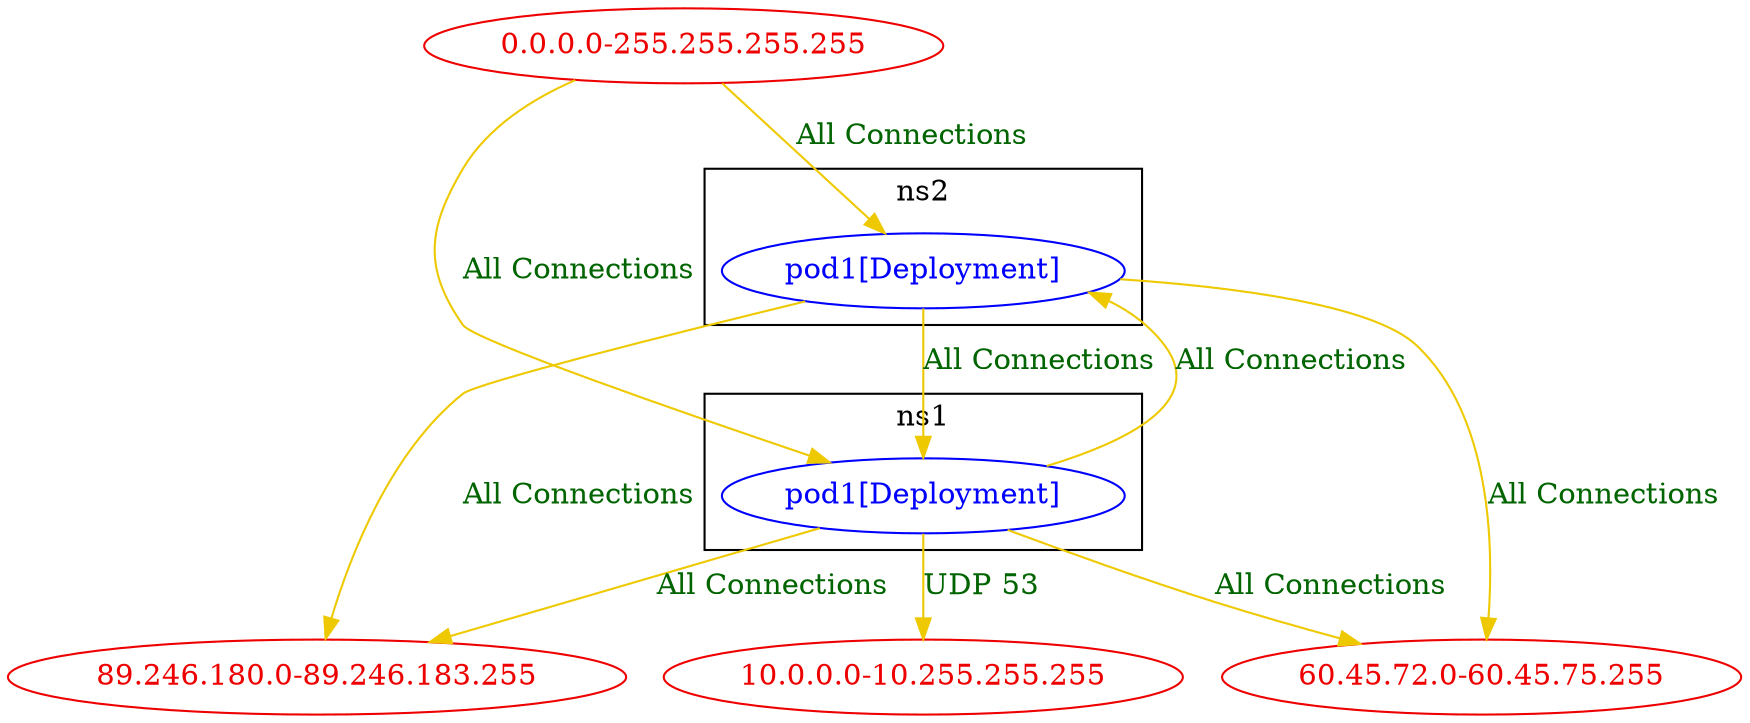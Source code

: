 digraph {
	subgraph "cluster_ns1" {
		color="black"
		fontcolor="black"
		"ns1/pod1[Deployment]" [label="pod1[Deployment]" color="blue" fontcolor="blue"]
		label="ns1"
	}
	subgraph "cluster_ns2" {
		color="black"
		fontcolor="black"
		"ns2/pod1[Deployment]" [label="pod1[Deployment]" color="blue" fontcolor="blue"]
		label="ns2"
	}
	"0.0.0.0-255.255.255.255" [label="0.0.0.0-255.255.255.255" color="red2" fontcolor="red2"]
	"10.0.0.0-10.255.255.255" [label="10.0.0.0-10.255.255.255" color="red2" fontcolor="red2"]
	"60.45.72.0-60.45.75.255" [label="60.45.72.0-60.45.75.255" color="red2" fontcolor="red2"]
	"89.246.180.0-89.246.183.255" [label="89.246.180.0-89.246.183.255" color="red2" fontcolor="red2"]
	"0.0.0.0-255.255.255.255" -> "ns1/pod1[Deployment]" [label="All Connections" color="gold2" fontcolor="darkgreen" weight=0.5]
	"0.0.0.0-255.255.255.255" -> "ns2/pod1[Deployment]" [label="All Connections" color="gold2" fontcolor="darkgreen" weight=0.5]
	"ns1/pod1[Deployment]" -> "10.0.0.0-10.255.255.255" [label="UDP 53" color="gold2" fontcolor="darkgreen" weight=1]
	"ns1/pod1[Deployment]" -> "60.45.72.0-60.45.75.255" [label="All Connections" color="gold2" fontcolor="darkgreen" weight=1]
	"ns1/pod1[Deployment]" -> "89.246.180.0-89.246.183.255" [label="All Connections" color="gold2" fontcolor="darkgreen" weight=1]
	"ns1/pod1[Deployment]" -> "ns2/pod1[Deployment]" [label="All Connections" color="gold2" fontcolor="darkgreen" weight=0.5]
	"ns2/pod1[Deployment]" -> "60.45.72.0-60.45.75.255" [label="All Connections" color="gold2" fontcolor="darkgreen" weight=1]
	"ns2/pod1[Deployment]" -> "89.246.180.0-89.246.183.255" [label="All Connections" color="gold2" fontcolor="darkgreen" weight=1]
	"ns2/pod1[Deployment]" -> "ns1/pod1[Deployment]" [label="All Connections" color="gold2" fontcolor="darkgreen" weight=1]
}